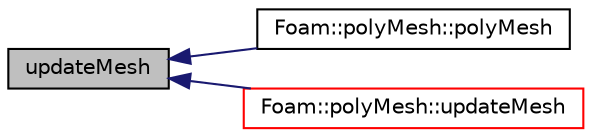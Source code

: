 digraph "updateMesh"
{
  bgcolor="transparent";
  edge [fontname="Helvetica",fontsize="10",labelfontname="Helvetica",labelfontsize="10"];
  node [fontname="Helvetica",fontsize="10",shape=record];
  rankdir="LR";
  Node1 [label="updateMesh",height=0.2,width=0.4,color="black", fillcolor="grey75", style="filled", fontcolor="black"];
  Node1 -> Node2 [dir="back",color="midnightblue",fontsize="10",style="solid",fontname="Helvetica"];
  Node2 [label="Foam::polyMesh::polyMesh",height=0.2,width=0.4,color="black",URL="$a01916.html#a86bfdf5a1dd18f6959dc33e02dbe89c1",tooltip="Construct from IOobject. "];
  Node1 -> Node3 [dir="back",color="midnightblue",fontsize="10",style="solid",fontname="Helvetica"];
  Node3 [label="Foam::polyMesh::updateMesh",height=0.2,width=0.4,color="red",URL="$a01916.html#a9c8cde0b192708d622d874f8cc2df66d",tooltip="Update the mesh corresponding to given map. "];
}
